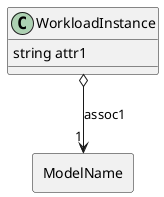 @startuml

class "WorkloadInstance" as Model {
 string attr1

 
}

rectangle "ModelName" as ModelName {
}

Model o--> "1" ModelName : assoc1




@enduml
